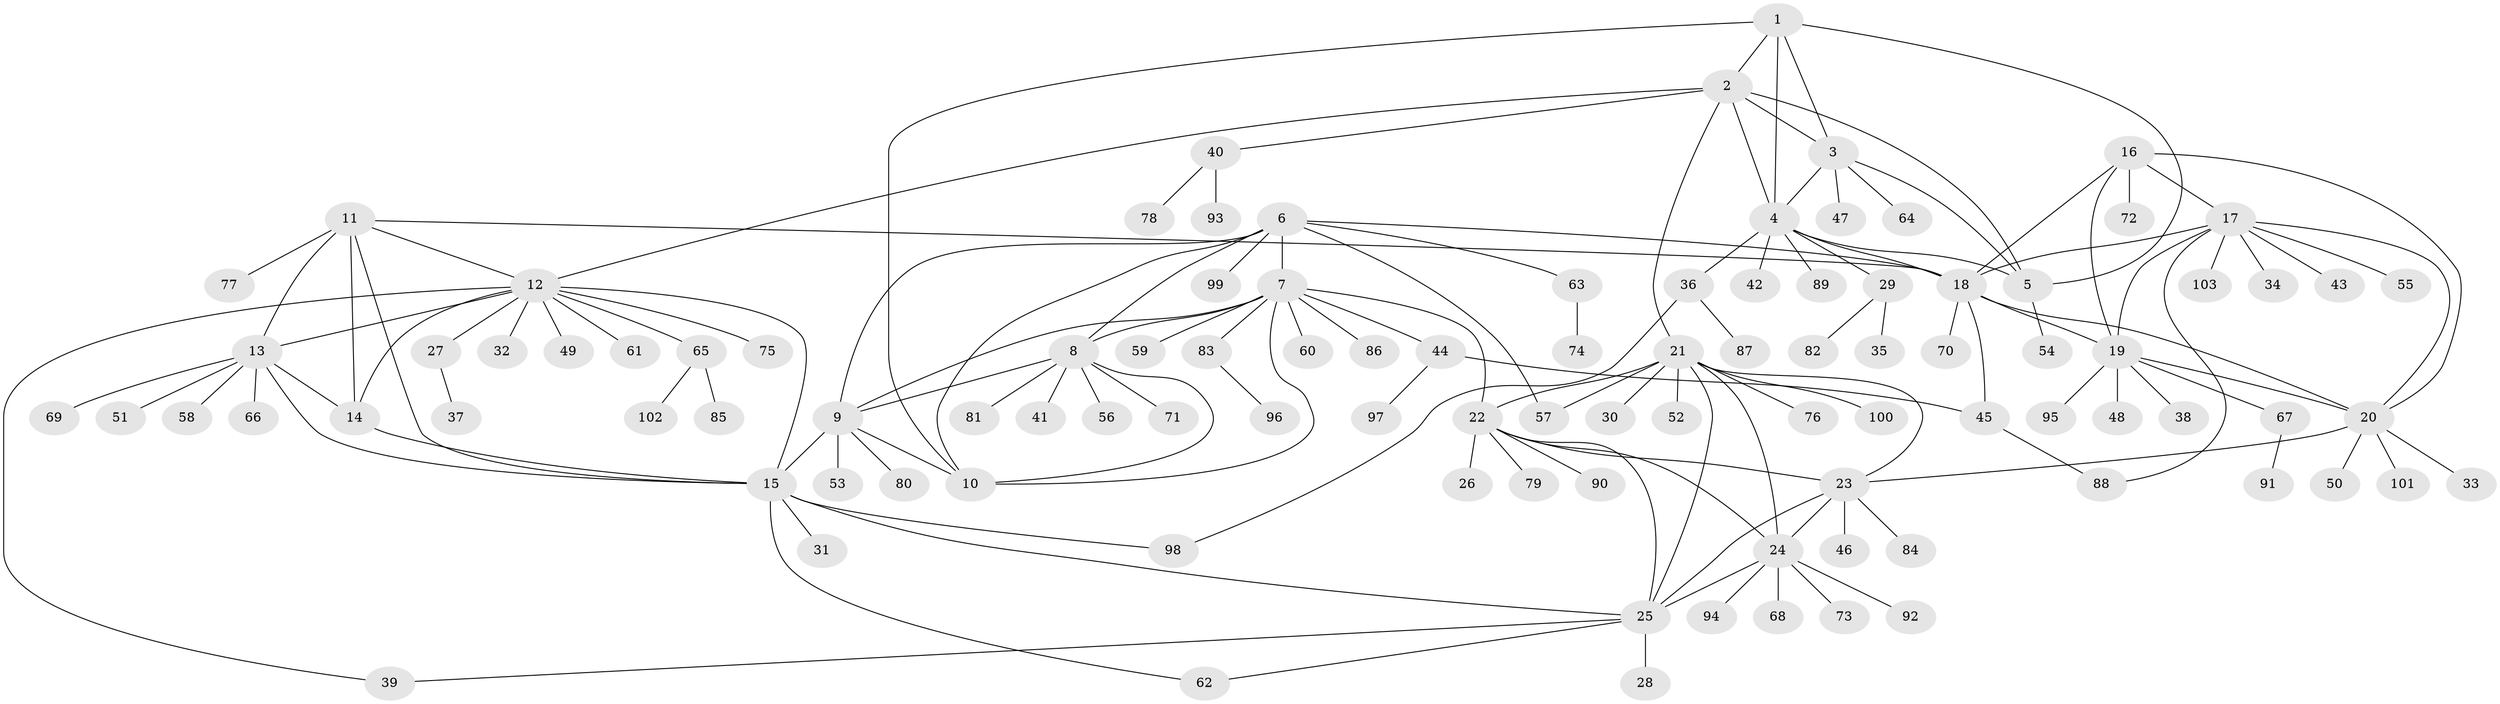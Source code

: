 // Generated by graph-tools (version 1.1) at 2025/37/03/09/25 02:37:29]
// undirected, 103 vertices, 144 edges
graph export_dot {
graph [start="1"]
  node [color=gray90,style=filled];
  1;
  2;
  3;
  4;
  5;
  6;
  7;
  8;
  9;
  10;
  11;
  12;
  13;
  14;
  15;
  16;
  17;
  18;
  19;
  20;
  21;
  22;
  23;
  24;
  25;
  26;
  27;
  28;
  29;
  30;
  31;
  32;
  33;
  34;
  35;
  36;
  37;
  38;
  39;
  40;
  41;
  42;
  43;
  44;
  45;
  46;
  47;
  48;
  49;
  50;
  51;
  52;
  53;
  54;
  55;
  56;
  57;
  58;
  59;
  60;
  61;
  62;
  63;
  64;
  65;
  66;
  67;
  68;
  69;
  70;
  71;
  72;
  73;
  74;
  75;
  76;
  77;
  78;
  79;
  80;
  81;
  82;
  83;
  84;
  85;
  86;
  87;
  88;
  89;
  90;
  91;
  92;
  93;
  94;
  95;
  96;
  97;
  98;
  99;
  100;
  101;
  102;
  103;
  1 -- 2;
  1 -- 3;
  1 -- 4;
  1 -- 5;
  1 -- 10;
  2 -- 3;
  2 -- 4;
  2 -- 5;
  2 -- 12;
  2 -- 21;
  2 -- 40;
  3 -- 4;
  3 -- 5;
  3 -- 47;
  3 -- 64;
  4 -- 5;
  4 -- 18;
  4 -- 29;
  4 -- 36;
  4 -- 42;
  4 -- 89;
  5 -- 54;
  6 -- 7;
  6 -- 8;
  6 -- 9;
  6 -- 10;
  6 -- 18;
  6 -- 57;
  6 -- 63;
  6 -- 99;
  7 -- 8;
  7 -- 9;
  7 -- 10;
  7 -- 22;
  7 -- 44;
  7 -- 59;
  7 -- 60;
  7 -- 83;
  7 -- 86;
  8 -- 9;
  8 -- 10;
  8 -- 41;
  8 -- 56;
  8 -- 71;
  8 -- 81;
  9 -- 10;
  9 -- 15;
  9 -- 53;
  9 -- 80;
  11 -- 12;
  11 -- 13;
  11 -- 14;
  11 -- 15;
  11 -- 18;
  11 -- 77;
  12 -- 13;
  12 -- 14;
  12 -- 15;
  12 -- 27;
  12 -- 32;
  12 -- 39;
  12 -- 49;
  12 -- 61;
  12 -- 65;
  12 -- 75;
  13 -- 14;
  13 -- 15;
  13 -- 51;
  13 -- 58;
  13 -- 66;
  13 -- 69;
  14 -- 15;
  15 -- 25;
  15 -- 31;
  15 -- 62;
  15 -- 98;
  16 -- 17;
  16 -- 18;
  16 -- 19;
  16 -- 20;
  16 -- 72;
  17 -- 18;
  17 -- 19;
  17 -- 20;
  17 -- 34;
  17 -- 43;
  17 -- 55;
  17 -- 88;
  17 -- 103;
  18 -- 19;
  18 -- 20;
  18 -- 45;
  18 -- 70;
  19 -- 20;
  19 -- 38;
  19 -- 48;
  19 -- 67;
  19 -- 95;
  20 -- 23;
  20 -- 33;
  20 -- 50;
  20 -- 101;
  21 -- 22;
  21 -- 23;
  21 -- 24;
  21 -- 25;
  21 -- 30;
  21 -- 52;
  21 -- 57;
  21 -- 76;
  21 -- 100;
  22 -- 23;
  22 -- 24;
  22 -- 25;
  22 -- 26;
  22 -- 79;
  22 -- 90;
  23 -- 24;
  23 -- 25;
  23 -- 46;
  23 -- 84;
  24 -- 25;
  24 -- 68;
  24 -- 73;
  24 -- 92;
  24 -- 94;
  25 -- 28;
  25 -- 39;
  25 -- 62;
  27 -- 37;
  29 -- 35;
  29 -- 82;
  36 -- 87;
  36 -- 98;
  40 -- 78;
  40 -- 93;
  44 -- 45;
  44 -- 97;
  45 -- 88;
  63 -- 74;
  65 -- 85;
  65 -- 102;
  67 -- 91;
  83 -- 96;
}
